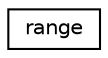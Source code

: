 digraph "Graphical Class Hierarchy"
{
 // LATEX_PDF_SIZE
  edge [fontname="Helvetica",fontsize="10",labelfontname="Helvetica",labelfontsize="10"];
  node [fontname="Helvetica",fontsize="10",shape=record];
  rankdir="LR";
  Node0 [label="range",height=0.2,width=0.4,color="black", fillcolor="white", style="filled",URL="$structrange.html",tooltip=" "];
}
